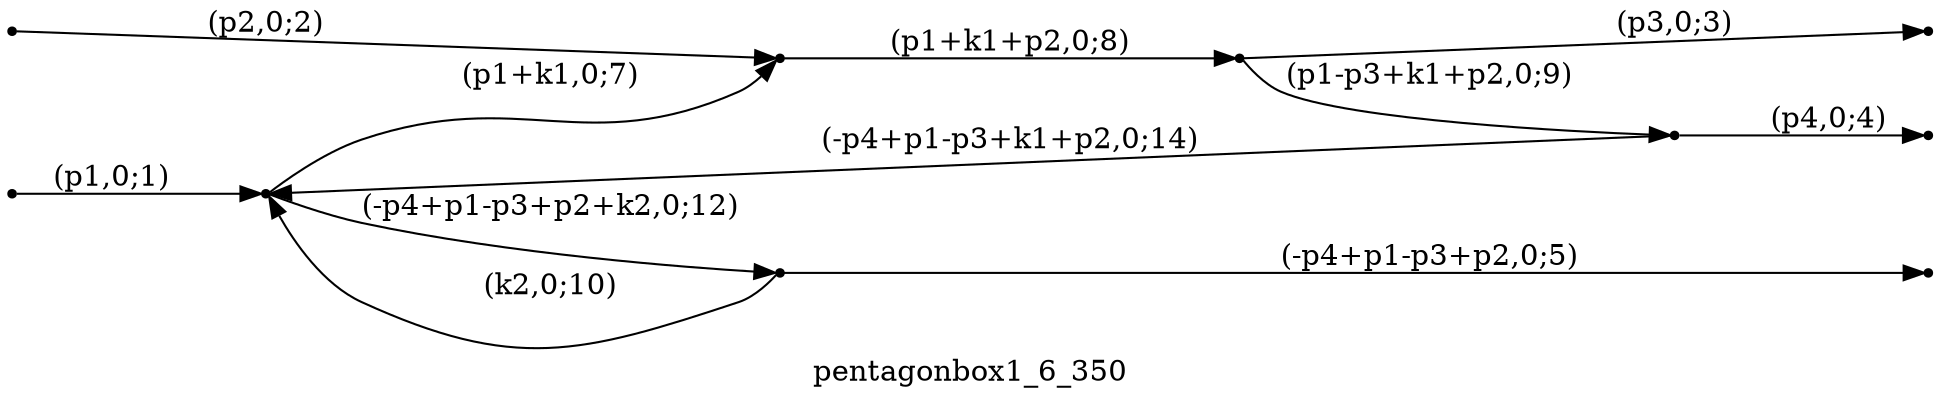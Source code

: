 digraph pentagonbox1_6_350 {
  label="pentagonbox1_6_350";
  rankdir="LR";
  subgraph edges {
    -1 -> 5 [label="(p1,0;1)"];
    -2 -> 1 [label="(p2,0;2)"];
    2 -> -3 [label="(p3,0;3)"];
    4 -> -4 [label="(p4,0;4)"];
    3 -> -5 [label="(-p4+p1-p3+p2,0;5)"];
    5 -> 1 [label="(p1+k1,0;7)"];
    1 -> 2 [label="(p1+k1+p2,0;8)"];
    2 -> 4 [label="(p1-p3+k1+p2,0;9)"];
    3 -> 5 [label="(k2,0;10)"];
    5 -> 3 [label="(-p4+p1-p3+p2+k2,0;12)"];
    4 -> 5 [label="(-p4+p1-p3+k1+p2,0;14)"];
  }
  subgraph incoming { rank="source"; -1; -2; }
  subgraph outgoing { rank="sink"; -3; -4; -5; }
-5 [shape=point];
-4 [shape=point];
-3 [shape=point];
-2 [shape=point];
-1 [shape=point];
1 [shape=point];
2 [shape=point];
3 [shape=point];
4 [shape=point];
5 [shape=point];
}

